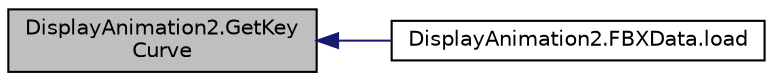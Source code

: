 digraph "DisplayAnimation2.GetKeyCurve"
{
  edge [fontname="Helvetica",fontsize="10",labelfontname="Helvetica",labelfontsize="10"];
  node [fontname="Helvetica",fontsize="10",shape=record];
  rankdir="LR";
  Node199 [label="DisplayAnimation2.GetKey\lCurve",height=0.2,width=0.4,color="black", fillcolor="grey75", style="filled", fontcolor="black"];
  Node199 -> Node200 [dir="back",color="midnightblue",fontsize="10",style="solid",fontname="Helvetica"];
  Node200 [label="DisplayAnimation2.FBXData.load",height=0.2,width=0.4,color="black", fillcolor="white", style="filled",URL="$class_display_animation2_1_1_f_b_x_data.html#a853390797e814bd28d589c58adffac68"];
}
